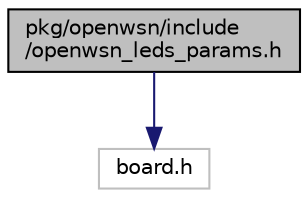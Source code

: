 digraph "pkg/openwsn/include/openwsn_leds_params.h"
{
 // LATEX_PDF_SIZE
  edge [fontname="Helvetica",fontsize="10",labelfontname="Helvetica",labelfontsize="10"];
  node [fontname="Helvetica",fontsize="10",shape=record];
  Node1 [label="pkg/openwsn/include\l/openwsn_leds_params.h",height=0.2,width=0.4,color="black", fillcolor="grey75", style="filled", fontcolor="black",tooltip="Default configuration for the OpenWSN leds."];
  Node1 -> Node2 [color="midnightblue",fontsize="10",style="solid",fontname="Helvetica"];
  Node2 [label="board.h",height=0.2,width=0.4,color="grey75", fillcolor="white", style="filled",tooltip=" "];
}
